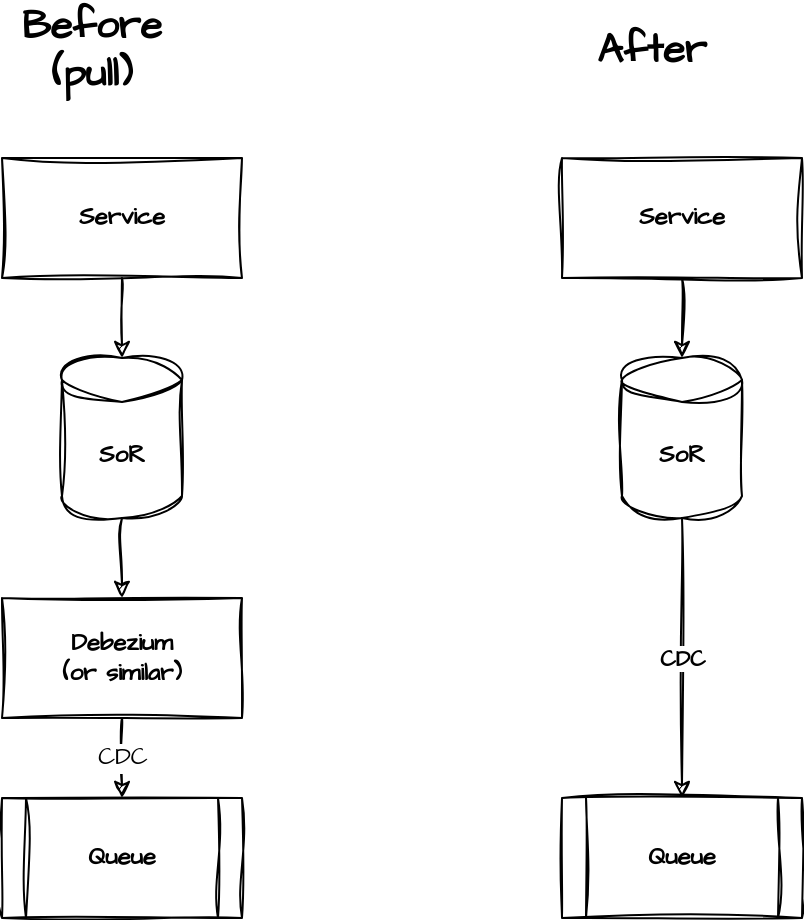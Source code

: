 <mxfile>
    <diagram id="_RbJYQxb_F_MPyQuGr4F" name="Page-1">
        <mxGraphModel dx="636" dy="862" grid="1" gridSize="10" guides="1" tooltips="1" connect="1" arrows="1" fold="1" page="0" pageScale="1" pageWidth="827" pageHeight="1169" math="0" shadow="0">
            <root>
                <mxCell id="0"/>
                <mxCell id="1" parent="0"/>
                <mxCell id="2" style="edgeStyle=none;sketch=1;html=1;exitX=0.5;exitY=1;exitDx=0;exitDy=0;entryX=0.5;entryY=0;entryDx=0;entryDy=0;entryPerimeter=0;fontFamily=Architects Daughter;fontSource=https%3A%2F%2Ffonts.googleapis.com%2Fcss%3Ffamily%3DArchitects%2BDaughter;fontStyle=1" edge="1" parent="1" source="3" target="5">
                    <mxGeometry relative="1" as="geometry"/>
                </mxCell>
                <mxCell id="3" value="Service" style="rounded=0;whiteSpace=wrap;html=1;sketch=1;curveFitting=1;jiggle=2;fontFamily=Architects Daughter;fontSource=https%3A%2F%2Ffonts.googleapis.com%2Fcss%3Ffamily%3DArchitects%2BDaughter;fillColor=none;fontStyle=1" vertex="1" parent="1">
                    <mxGeometry y="120" width="120" height="60" as="geometry"/>
                </mxCell>
                <mxCell id="26" value="" style="edgeStyle=none;sketch=1;hachureGap=4;jiggle=2;curveFitting=1;html=1;fontFamily=Architects Daughter;fontSource=https%3A%2F%2Ffonts.googleapis.com%2Fcss%3Ffamily%3DArchitects%2BDaughter;fontSize=16;" edge="1" parent="1" source="5" target="25">
                    <mxGeometry relative="1" as="geometry"/>
                </mxCell>
                <mxCell id="5" value="SoR" style="shape=cylinder3;whiteSpace=wrap;html=1;boundedLbl=1;backgroundOutline=1;size=11;sketch=1;curveFitting=1;jiggle=2;fontFamily=Architects Daughter;fontSource=https%3A%2F%2Ffonts.googleapis.com%2Fcss%3Ffamily%3DArchitects%2BDaughter;fillColor=none;fontStyle=1" vertex="1" parent="1">
                    <mxGeometry x="30" y="220" width="60" height="80" as="geometry"/>
                </mxCell>
                <mxCell id="9" value="Before (pull)" style="text;html=1;strokeColor=none;fillColor=none;align=center;verticalAlign=middle;whiteSpace=wrap;rounded=0;sketch=1;fontFamily=Architects Daughter;fontSource=https%3A%2F%2Ffonts.googleapis.com%2Fcss%3Ffamily%3DArchitects%2BDaughter;fontSize=20;fontStyle=1" vertex="1" parent="1">
                    <mxGeometry y="50" width="90" height="30" as="geometry"/>
                </mxCell>
                <mxCell id="10" style="edgeStyle=none;sketch=1;html=1;exitX=0.5;exitY=1;exitDx=0;exitDy=0;entryX=0.5;entryY=0;entryDx=0;entryDy=0;entryPerimeter=0;fontFamily=Architects Daughter;fontSource=https%3A%2F%2Ffonts.googleapis.com%2Fcss%3Ffamily%3DArchitects%2BDaughter;fontStyle=1" edge="1" parent="1" source="11" target="12">
                    <mxGeometry relative="1" as="geometry"/>
                </mxCell>
                <mxCell id="11" value="Service" style="rounded=0;whiteSpace=wrap;html=1;sketch=1;curveFitting=1;jiggle=2;fontFamily=Architects Daughter;fontSource=https%3A%2F%2Ffonts.googleapis.com%2Fcss%3Ffamily%3DArchitects%2BDaughter;fillColor=none;fontStyle=1" vertex="1" parent="1">
                    <mxGeometry x="280" y="120" width="120" height="60" as="geometry"/>
                </mxCell>
                <mxCell id="12" value="SoR" style="shape=cylinder3;whiteSpace=wrap;html=1;boundedLbl=1;backgroundOutline=1;size=11;sketch=1;curveFitting=1;jiggle=2;fontFamily=Architects Daughter;fontSource=https%3A%2F%2Ffonts.googleapis.com%2Fcss%3Ffamily%3DArchitects%2BDaughter;fillColor=none;fontStyle=1" vertex="1" parent="1">
                    <mxGeometry x="310" y="220" width="60" height="80" as="geometry"/>
                </mxCell>
                <mxCell id="13" value="CDC" style="edgeStyle=none;sketch=1;html=1;exitX=0.5;exitY=1;exitDx=0;exitDy=0;entryX=0.5;entryY=0;entryDx=0;entryDy=0;fontFamily=Architects Daughter;fontSource=https%3A%2F%2Ffonts.googleapis.com%2Fcss%3Ffamily%3DArchitects%2BDaughter;exitPerimeter=0;fontStyle=1" edge="1" parent="1" source="12" target="14">
                    <mxGeometry relative="1" as="geometry">
                        <mxPoint x="340" y="400" as="sourcePoint"/>
                        <mxPoint as="offset"/>
                    </mxGeometry>
                </mxCell>
                <mxCell id="14" value="Queue" style="shape=process;whiteSpace=wrap;html=1;backgroundOutline=1;sketch=1;curveFitting=1;jiggle=2;fontFamily=Architects Daughter;fontSource=https%3A%2F%2Ffonts.googleapis.com%2Fcss%3Ffamily%3DArchitects%2BDaughter;fillColor=none;fontStyle=1" vertex="1" parent="1">
                    <mxGeometry x="280" y="440" width="120" height="60" as="geometry"/>
                </mxCell>
                <mxCell id="15" value="After" style="text;html=1;strokeColor=none;fillColor=none;align=center;verticalAlign=middle;whiteSpace=wrap;rounded=0;sketch=1;fontFamily=Architects Daughter;fontSource=https%3A%2F%2Ffonts.googleapis.com%2Fcss%3Ffamily%3DArchitects%2BDaughter;fontSize=20;fontStyle=1" vertex="1" parent="1">
                    <mxGeometry x="280" y="50" width="90" height="30" as="geometry"/>
                </mxCell>
                <mxCell id="28" value="CDC" style="edgeStyle=none;sketch=1;hachureGap=4;jiggle=2;curveFitting=1;html=1;fontFamily=Architects Daughter;fontSource=https%3A%2F%2Ffonts.googleapis.com%2Fcss%3Ffamily%3DArchitects%2BDaughter;fontSize=12;" edge="1" parent="1" source="25" target="27">
                    <mxGeometry relative="1" as="geometry"/>
                </mxCell>
                <mxCell id="25" value="Debezium&lt;br&gt;(or similar)" style="rounded=0;whiteSpace=wrap;html=1;sketch=1;curveFitting=1;jiggle=2;fontFamily=Architects Daughter;fontSource=https%3A%2F%2Ffonts.googleapis.com%2Fcss%3Ffamily%3DArchitects%2BDaughter;fillColor=none;fontStyle=1" vertex="1" parent="1">
                    <mxGeometry y="340" width="120" height="60" as="geometry"/>
                </mxCell>
                <mxCell id="27" value="Queue" style="shape=process;whiteSpace=wrap;html=1;backgroundOutline=1;sketch=1;curveFitting=1;jiggle=2;fontFamily=Architects Daughter;fontSource=https%3A%2F%2Ffonts.googleapis.com%2Fcss%3Ffamily%3DArchitects%2BDaughter;fillColor=none;fontStyle=1" vertex="1" parent="1">
                    <mxGeometry y="440" width="120" height="60" as="geometry"/>
                </mxCell>
            </root>
        </mxGraphModel>
    </diagram>
</mxfile>